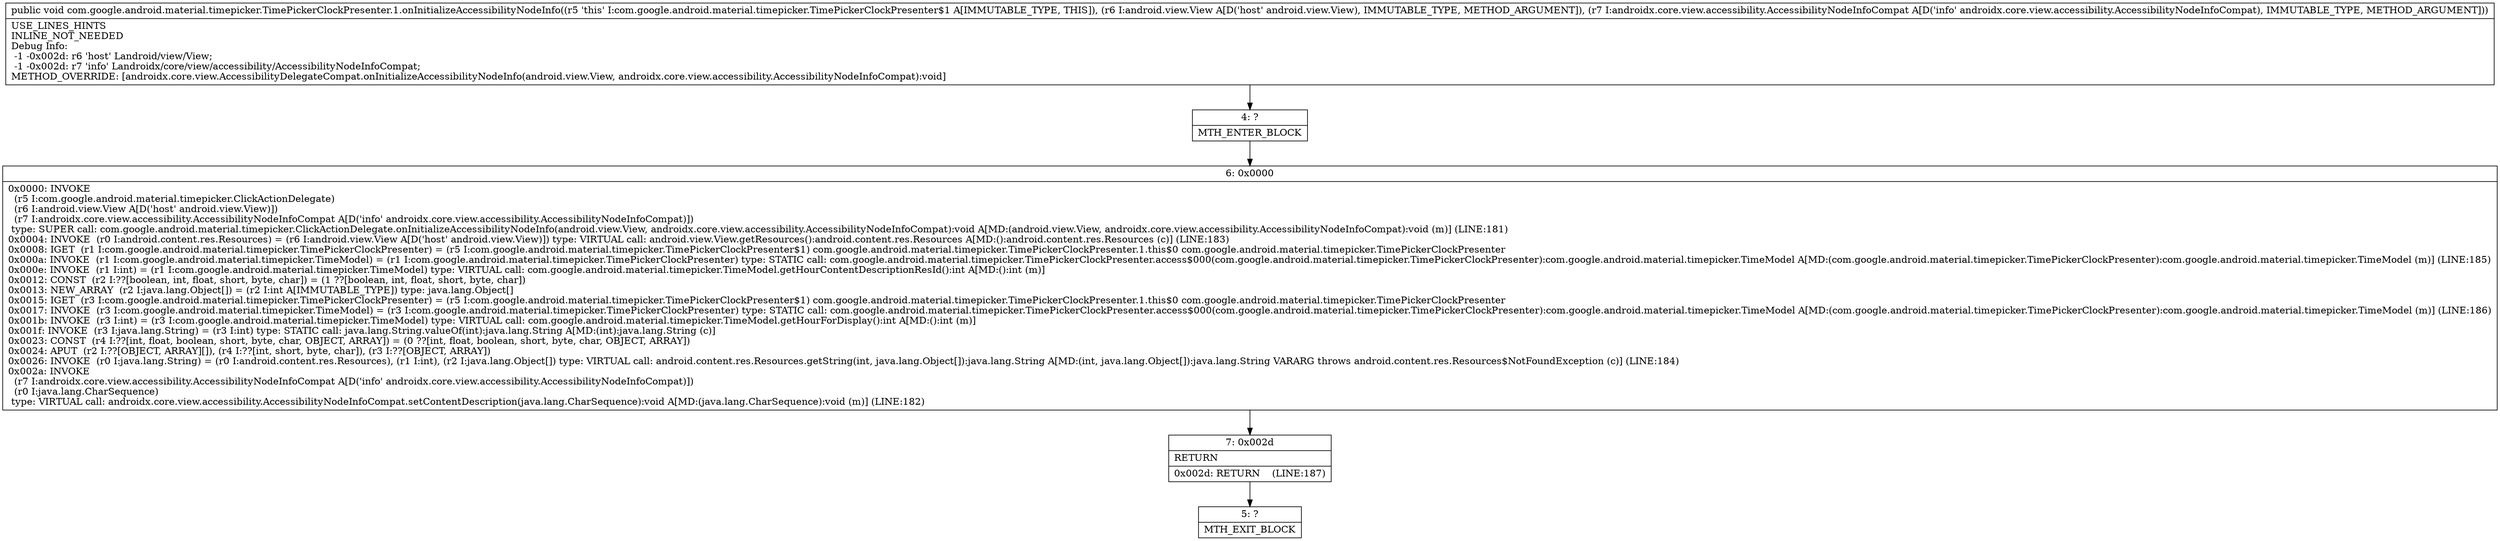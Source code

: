 digraph "CFG forcom.google.android.material.timepicker.TimePickerClockPresenter.1.onInitializeAccessibilityNodeInfo(Landroid\/view\/View;Landroidx\/core\/view\/accessibility\/AccessibilityNodeInfoCompat;)V" {
Node_4 [shape=record,label="{4\:\ ?|MTH_ENTER_BLOCK\l}"];
Node_6 [shape=record,label="{6\:\ 0x0000|0x0000: INVOKE  \l  (r5 I:com.google.android.material.timepicker.ClickActionDelegate)\l  (r6 I:android.view.View A[D('host' android.view.View)])\l  (r7 I:androidx.core.view.accessibility.AccessibilityNodeInfoCompat A[D('info' androidx.core.view.accessibility.AccessibilityNodeInfoCompat)])\l type: SUPER call: com.google.android.material.timepicker.ClickActionDelegate.onInitializeAccessibilityNodeInfo(android.view.View, androidx.core.view.accessibility.AccessibilityNodeInfoCompat):void A[MD:(android.view.View, androidx.core.view.accessibility.AccessibilityNodeInfoCompat):void (m)] (LINE:181)\l0x0004: INVOKE  (r0 I:android.content.res.Resources) = (r6 I:android.view.View A[D('host' android.view.View)]) type: VIRTUAL call: android.view.View.getResources():android.content.res.Resources A[MD:():android.content.res.Resources (c)] (LINE:183)\l0x0008: IGET  (r1 I:com.google.android.material.timepicker.TimePickerClockPresenter) = (r5 I:com.google.android.material.timepicker.TimePickerClockPresenter$1) com.google.android.material.timepicker.TimePickerClockPresenter.1.this$0 com.google.android.material.timepicker.TimePickerClockPresenter \l0x000a: INVOKE  (r1 I:com.google.android.material.timepicker.TimeModel) = (r1 I:com.google.android.material.timepicker.TimePickerClockPresenter) type: STATIC call: com.google.android.material.timepicker.TimePickerClockPresenter.access$000(com.google.android.material.timepicker.TimePickerClockPresenter):com.google.android.material.timepicker.TimeModel A[MD:(com.google.android.material.timepicker.TimePickerClockPresenter):com.google.android.material.timepicker.TimeModel (m)] (LINE:185)\l0x000e: INVOKE  (r1 I:int) = (r1 I:com.google.android.material.timepicker.TimeModel) type: VIRTUAL call: com.google.android.material.timepicker.TimeModel.getHourContentDescriptionResId():int A[MD:():int (m)]\l0x0012: CONST  (r2 I:??[boolean, int, float, short, byte, char]) = (1 ??[boolean, int, float, short, byte, char]) \l0x0013: NEW_ARRAY  (r2 I:java.lang.Object[]) = (r2 I:int A[IMMUTABLE_TYPE]) type: java.lang.Object[] \l0x0015: IGET  (r3 I:com.google.android.material.timepicker.TimePickerClockPresenter) = (r5 I:com.google.android.material.timepicker.TimePickerClockPresenter$1) com.google.android.material.timepicker.TimePickerClockPresenter.1.this$0 com.google.android.material.timepicker.TimePickerClockPresenter \l0x0017: INVOKE  (r3 I:com.google.android.material.timepicker.TimeModel) = (r3 I:com.google.android.material.timepicker.TimePickerClockPresenter) type: STATIC call: com.google.android.material.timepicker.TimePickerClockPresenter.access$000(com.google.android.material.timepicker.TimePickerClockPresenter):com.google.android.material.timepicker.TimeModel A[MD:(com.google.android.material.timepicker.TimePickerClockPresenter):com.google.android.material.timepicker.TimeModel (m)] (LINE:186)\l0x001b: INVOKE  (r3 I:int) = (r3 I:com.google.android.material.timepicker.TimeModel) type: VIRTUAL call: com.google.android.material.timepicker.TimeModel.getHourForDisplay():int A[MD:():int (m)]\l0x001f: INVOKE  (r3 I:java.lang.String) = (r3 I:int) type: STATIC call: java.lang.String.valueOf(int):java.lang.String A[MD:(int):java.lang.String (c)]\l0x0023: CONST  (r4 I:??[int, float, boolean, short, byte, char, OBJECT, ARRAY]) = (0 ??[int, float, boolean, short, byte, char, OBJECT, ARRAY]) \l0x0024: APUT  (r2 I:??[OBJECT, ARRAY][]), (r4 I:??[int, short, byte, char]), (r3 I:??[OBJECT, ARRAY]) \l0x0026: INVOKE  (r0 I:java.lang.String) = (r0 I:android.content.res.Resources), (r1 I:int), (r2 I:java.lang.Object[]) type: VIRTUAL call: android.content.res.Resources.getString(int, java.lang.Object[]):java.lang.String A[MD:(int, java.lang.Object[]):java.lang.String VARARG throws android.content.res.Resources$NotFoundException (c)] (LINE:184)\l0x002a: INVOKE  \l  (r7 I:androidx.core.view.accessibility.AccessibilityNodeInfoCompat A[D('info' androidx.core.view.accessibility.AccessibilityNodeInfoCompat)])\l  (r0 I:java.lang.CharSequence)\l type: VIRTUAL call: androidx.core.view.accessibility.AccessibilityNodeInfoCompat.setContentDescription(java.lang.CharSequence):void A[MD:(java.lang.CharSequence):void (m)] (LINE:182)\l}"];
Node_7 [shape=record,label="{7\:\ 0x002d|RETURN\l|0x002d: RETURN    (LINE:187)\l}"];
Node_5 [shape=record,label="{5\:\ ?|MTH_EXIT_BLOCK\l}"];
MethodNode[shape=record,label="{public void com.google.android.material.timepicker.TimePickerClockPresenter.1.onInitializeAccessibilityNodeInfo((r5 'this' I:com.google.android.material.timepicker.TimePickerClockPresenter$1 A[IMMUTABLE_TYPE, THIS]), (r6 I:android.view.View A[D('host' android.view.View), IMMUTABLE_TYPE, METHOD_ARGUMENT]), (r7 I:androidx.core.view.accessibility.AccessibilityNodeInfoCompat A[D('info' androidx.core.view.accessibility.AccessibilityNodeInfoCompat), IMMUTABLE_TYPE, METHOD_ARGUMENT]))  | USE_LINES_HINTS\lINLINE_NOT_NEEDED\lDebug Info:\l  \-1 \-0x002d: r6 'host' Landroid\/view\/View;\l  \-1 \-0x002d: r7 'info' Landroidx\/core\/view\/accessibility\/AccessibilityNodeInfoCompat;\lMETHOD_OVERRIDE: [androidx.core.view.AccessibilityDelegateCompat.onInitializeAccessibilityNodeInfo(android.view.View, androidx.core.view.accessibility.AccessibilityNodeInfoCompat):void]\l}"];
MethodNode -> Node_4;Node_4 -> Node_6;
Node_6 -> Node_7;
Node_7 -> Node_5;
}

